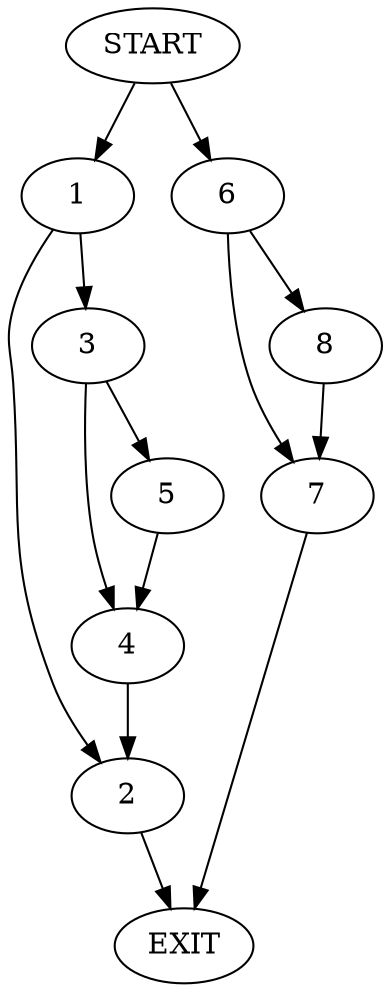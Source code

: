 digraph {
0 [label="START"]
9 [label="EXIT"]
0 -> 1
1 -> 2
1 -> 3
2 -> 9
3 -> 4
3 -> 5
5 -> 4
4 -> 2
0 -> 6
6 -> 7
6 -> 8
8 -> 7
7 -> 9
}
